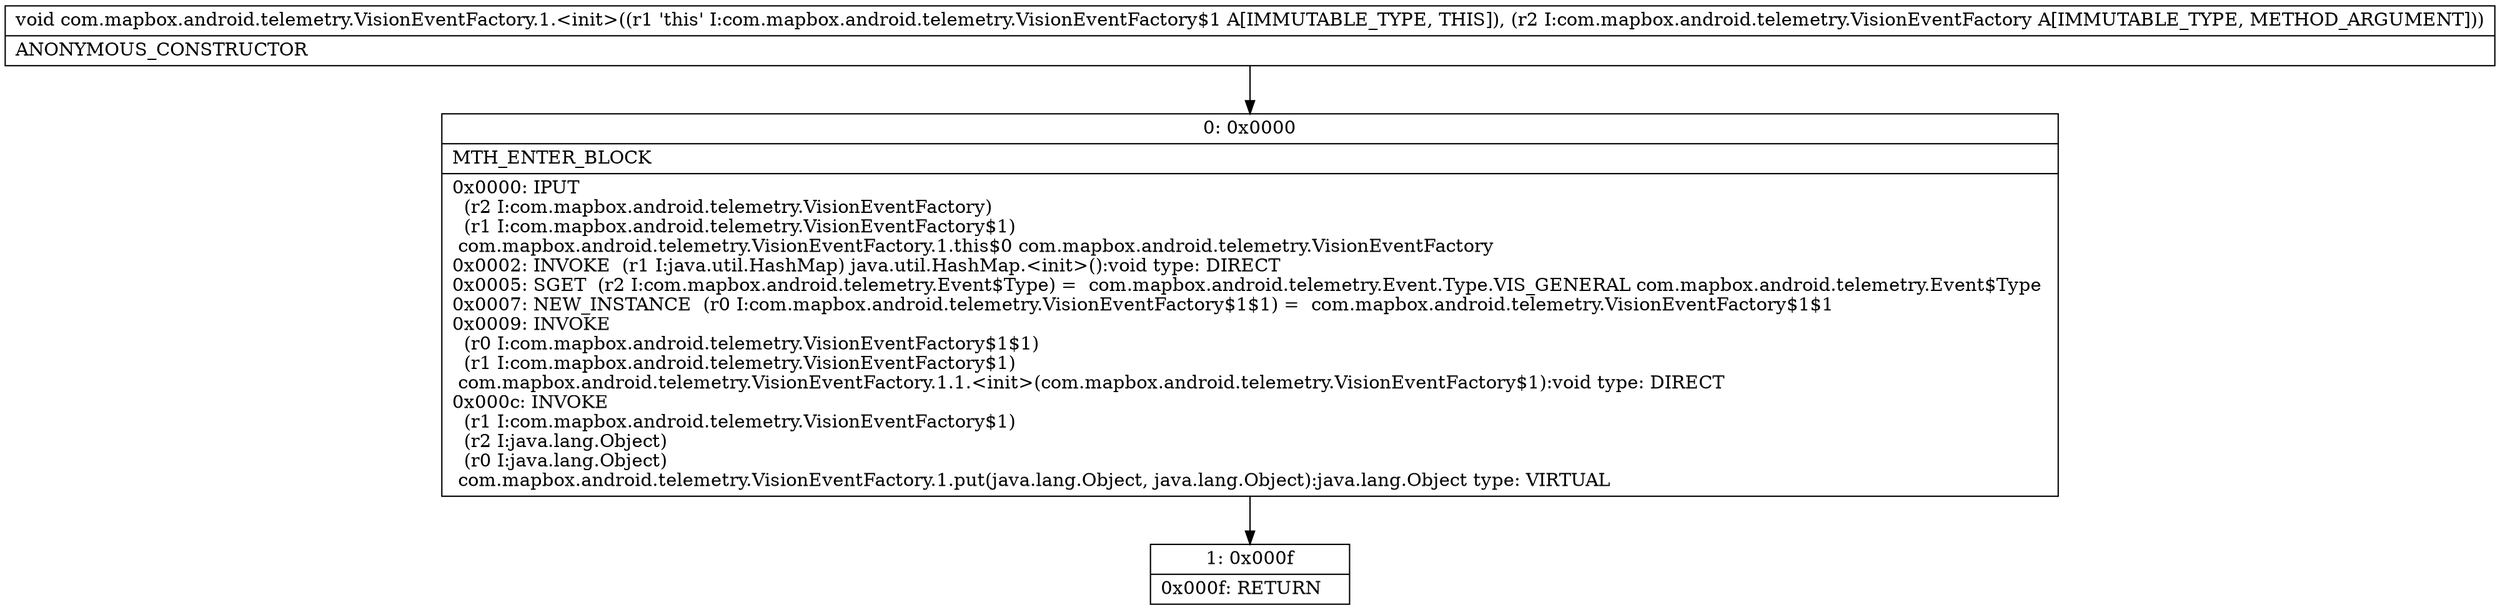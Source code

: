 digraph "CFG forcom.mapbox.android.telemetry.VisionEventFactory.1.\<init\>(Lcom\/mapbox\/android\/telemetry\/VisionEventFactory;)V" {
Node_0 [shape=record,label="{0\:\ 0x0000|MTH_ENTER_BLOCK\l|0x0000: IPUT  \l  (r2 I:com.mapbox.android.telemetry.VisionEventFactory)\l  (r1 I:com.mapbox.android.telemetry.VisionEventFactory$1)\l com.mapbox.android.telemetry.VisionEventFactory.1.this$0 com.mapbox.android.telemetry.VisionEventFactory \l0x0002: INVOKE  (r1 I:java.util.HashMap) java.util.HashMap.\<init\>():void type: DIRECT \l0x0005: SGET  (r2 I:com.mapbox.android.telemetry.Event$Type) =  com.mapbox.android.telemetry.Event.Type.VIS_GENERAL com.mapbox.android.telemetry.Event$Type \l0x0007: NEW_INSTANCE  (r0 I:com.mapbox.android.telemetry.VisionEventFactory$1$1) =  com.mapbox.android.telemetry.VisionEventFactory$1$1 \l0x0009: INVOKE  \l  (r0 I:com.mapbox.android.telemetry.VisionEventFactory$1$1)\l  (r1 I:com.mapbox.android.telemetry.VisionEventFactory$1)\l com.mapbox.android.telemetry.VisionEventFactory.1.1.\<init\>(com.mapbox.android.telemetry.VisionEventFactory$1):void type: DIRECT \l0x000c: INVOKE  \l  (r1 I:com.mapbox.android.telemetry.VisionEventFactory$1)\l  (r2 I:java.lang.Object)\l  (r0 I:java.lang.Object)\l com.mapbox.android.telemetry.VisionEventFactory.1.put(java.lang.Object, java.lang.Object):java.lang.Object type: VIRTUAL \l}"];
Node_1 [shape=record,label="{1\:\ 0x000f|0x000f: RETURN   \l}"];
MethodNode[shape=record,label="{void com.mapbox.android.telemetry.VisionEventFactory.1.\<init\>((r1 'this' I:com.mapbox.android.telemetry.VisionEventFactory$1 A[IMMUTABLE_TYPE, THIS]), (r2 I:com.mapbox.android.telemetry.VisionEventFactory A[IMMUTABLE_TYPE, METHOD_ARGUMENT]))  | ANONYMOUS_CONSTRUCTOR\l}"];
MethodNode -> Node_0;
Node_0 -> Node_1;
}

